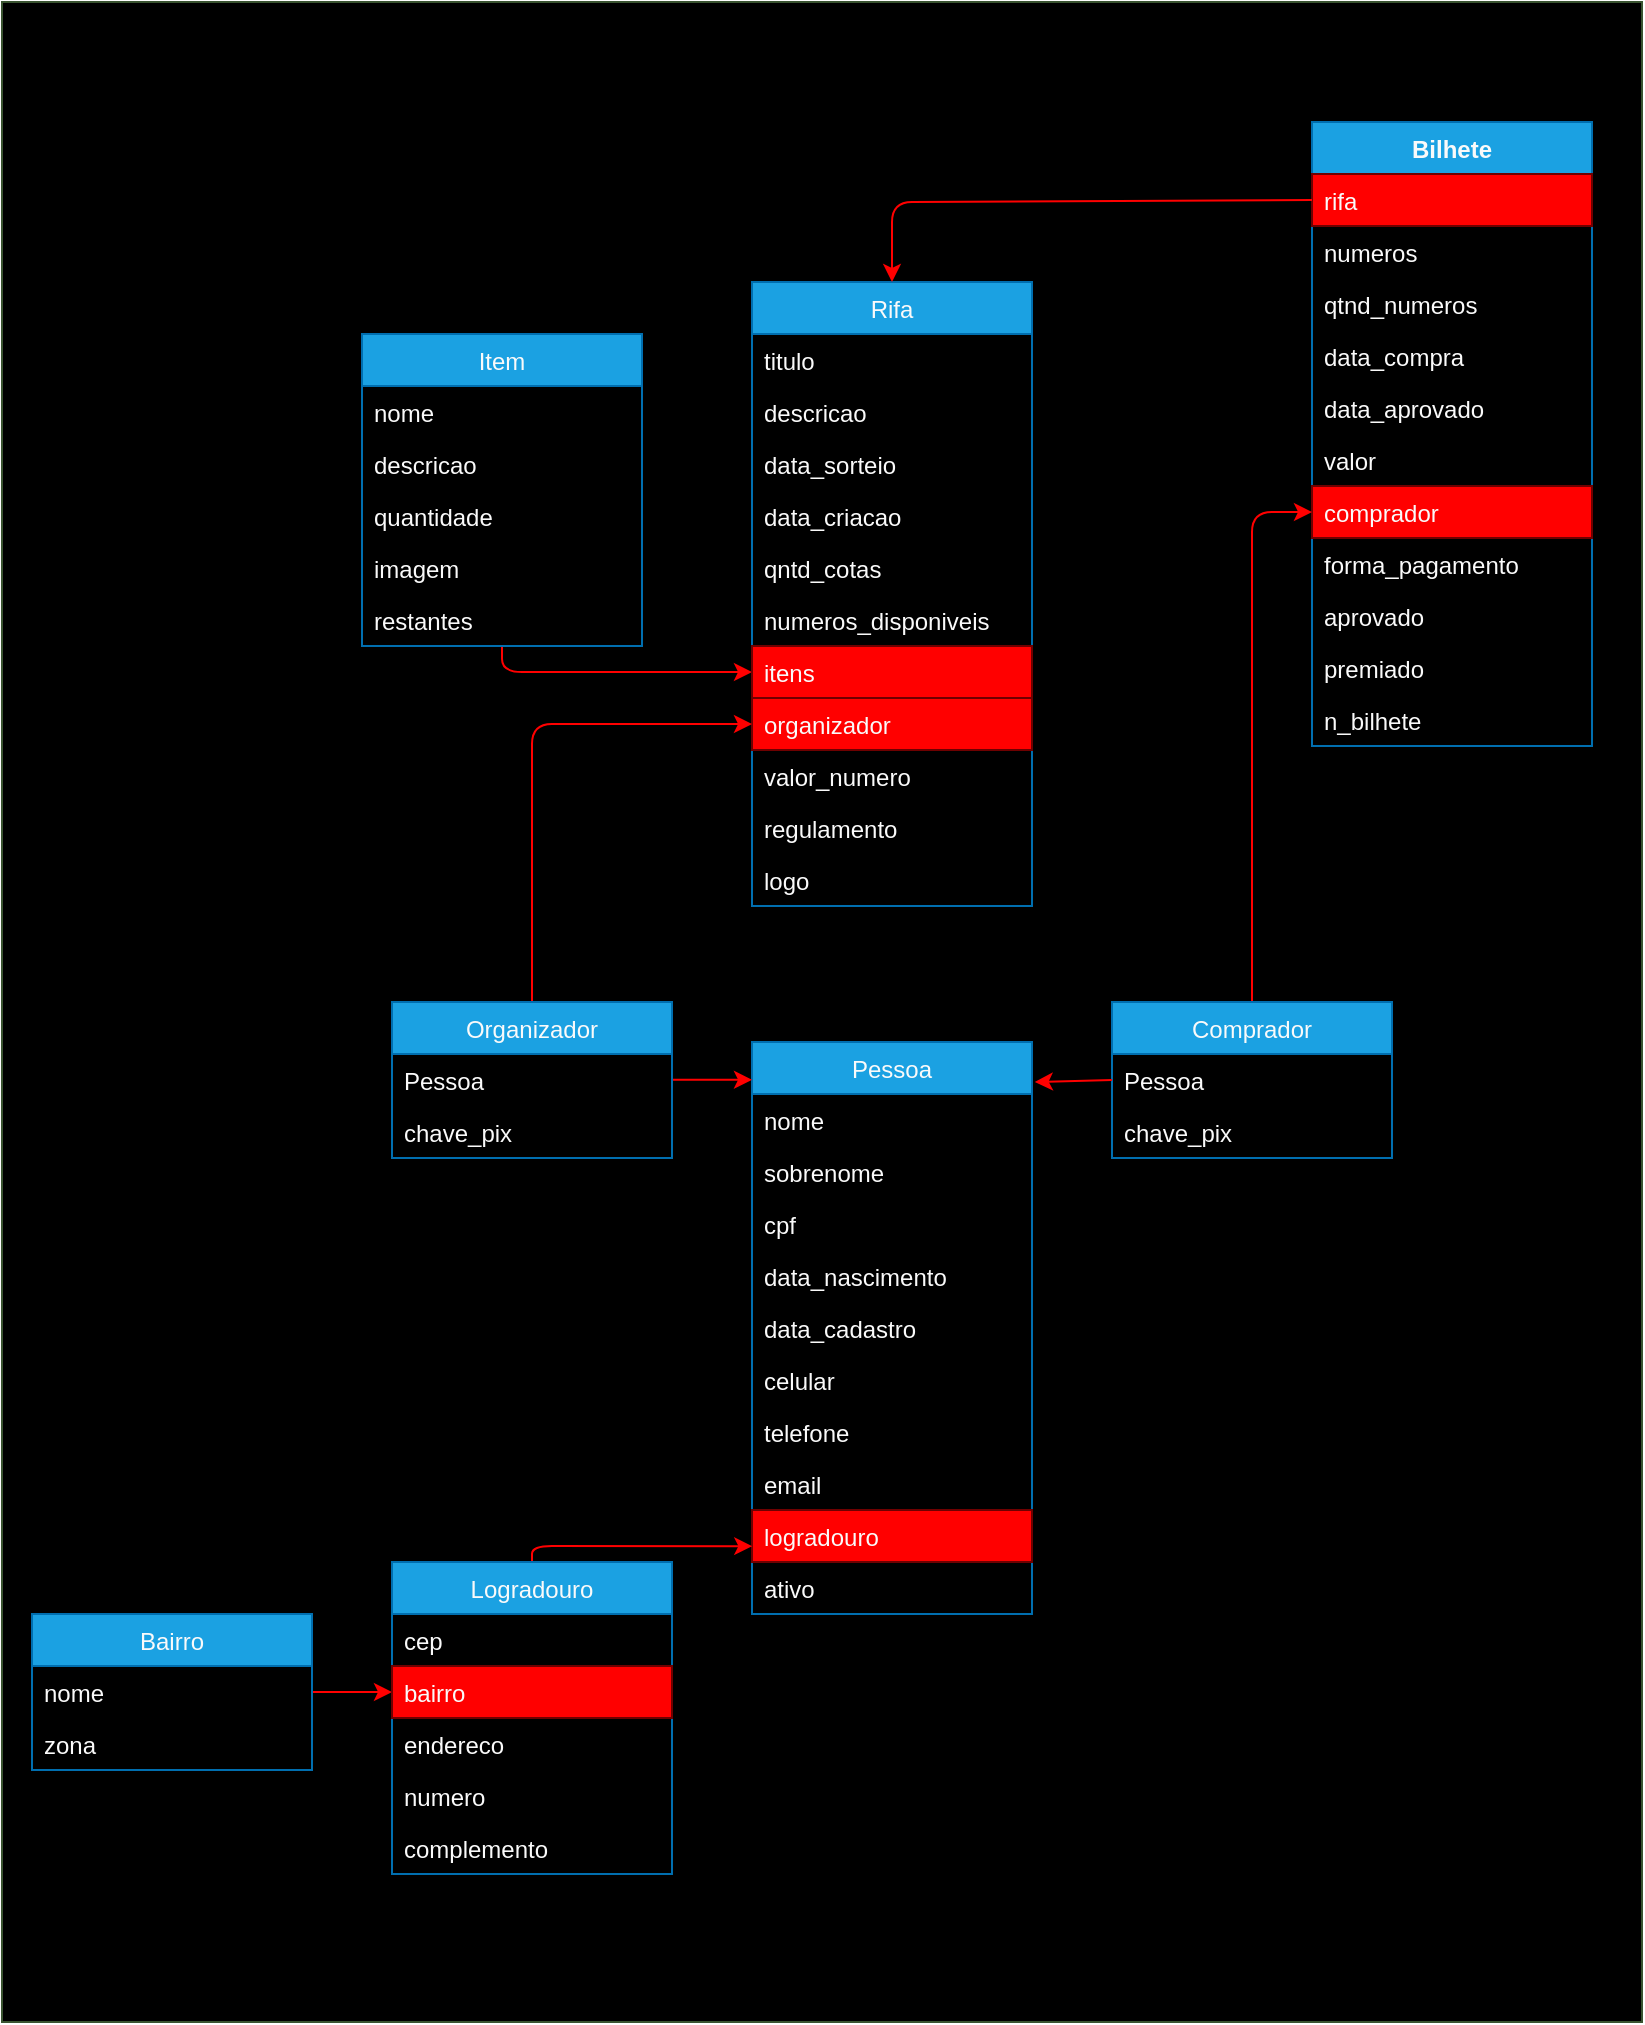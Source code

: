 <mxfile>
    <diagram id="74KUDokxRXdNBWnlfZZU" name="relacionamento_db">
        <mxGraphModel dx="1279" dy="617" grid="1" gridSize="10" guides="1" tooltips="1" connect="1" arrows="1" fold="1" page="1" pageScale="1" pageWidth="850" pageHeight="1100" math="0" shadow="0">
            <root>
                <mxCell id="0"/>
                <mxCell id="1" parent="0"/>
                <mxCell id="96" value="" style="rounded=0;whiteSpace=wrap;html=1;fillColor=#000000;fontColor=#ffffff;strokeColor=#3A5431;" parent="1" vertex="1">
                    <mxGeometry x="20" y="50" width="820" height="1010" as="geometry"/>
                </mxCell>
                <mxCell id="20" value="Bilhete" style="swimlane;fontStyle=1;childLayout=stackLayout;horizontal=1;startSize=26;fillColor=#1ba1e2;horizontalStack=0;resizeParent=1;resizeParentMax=0;resizeLast=0;collapsible=1;marginBottom=0;fontColor=#FAFAFA;strokeColor=#006EAF;" parent="1" vertex="1">
                    <mxGeometry x="675" y="110" width="140" height="312" as="geometry"/>
                </mxCell>
                <mxCell id="21" value="rifa" style="text;strokeColor=#6F0000;fillColor=#FF0000;align=left;verticalAlign=top;spacingLeft=4;spacingRight=4;overflow=hidden;rotatable=0;points=[[0,0.5],[1,0.5]];portConstraint=eastwest;fontColor=#FAFAFA;" parent="20" vertex="1">
                    <mxGeometry y="26" width="140" height="26" as="geometry"/>
                </mxCell>
                <mxCell id="22" value="numeros" style="text;strokeColor=none;fillColor=none;align=left;verticalAlign=top;spacingLeft=4;spacingRight=4;overflow=hidden;rotatable=0;points=[[0,0.5],[1,0.5]];portConstraint=eastwest;fontColor=#FAFAFA;" parent="20" vertex="1">
                    <mxGeometry y="52" width="140" height="26" as="geometry"/>
                </mxCell>
                <mxCell id="43" value="qtnd_numeros" style="text;strokeColor=none;fillColor=none;align=left;verticalAlign=top;spacingLeft=4;spacingRight=4;overflow=hidden;rotatable=0;points=[[0,0.5],[1,0.5]];portConstraint=eastwest;fontColor=#FAFAFA;" parent="20" vertex="1">
                    <mxGeometry y="78" width="140" height="26" as="geometry"/>
                </mxCell>
                <mxCell id="23" value="data_compra" style="text;strokeColor=none;fillColor=none;align=left;verticalAlign=top;spacingLeft=4;spacingRight=4;overflow=hidden;rotatable=0;points=[[0,0.5],[1,0.5]];portConstraint=eastwest;fontColor=#FAFAFA;" parent="20" vertex="1">
                    <mxGeometry y="104" width="140" height="26" as="geometry"/>
                </mxCell>
                <mxCell id="41" value="data_aprovado" style="text;strokeColor=none;fillColor=none;align=left;verticalAlign=top;spacingLeft=4;spacingRight=4;overflow=hidden;rotatable=0;points=[[0,0.5],[1,0.5]];portConstraint=eastwest;fontColor=#FAFAFA;" parent="20" vertex="1">
                    <mxGeometry y="130" width="140" height="26" as="geometry"/>
                </mxCell>
                <mxCell id="42" value="valor" style="text;strokeColor=none;fillColor=none;align=left;verticalAlign=top;spacingLeft=4;spacingRight=4;overflow=hidden;rotatable=0;points=[[0,0.5],[1,0.5]];portConstraint=eastwest;fontColor=#FAFAFA;" parent="20" vertex="1">
                    <mxGeometry y="156" width="140" height="26" as="geometry"/>
                </mxCell>
                <mxCell id="45" value="comprador" style="text;strokeColor=#6F0000;fillColor=#FF0000;align=left;verticalAlign=top;spacingLeft=4;spacingRight=4;overflow=hidden;rotatable=0;points=[[0,0.5],[1,0.5]];portConstraint=eastwest;fontColor=#FAFAFA;" parent="20" vertex="1">
                    <mxGeometry y="182" width="140" height="26" as="geometry"/>
                </mxCell>
                <mxCell id="46" value="forma_pagamento" style="text;strokeColor=none;fillColor=none;align=left;verticalAlign=top;spacingLeft=4;spacingRight=4;overflow=hidden;rotatable=0;points=[[0,0.5],[1,0.5]];portConstraint=eastwest;fontColor=#FAFAFA;" parent="20" vertex="1">
                    <mxGeometry y="208" width="140" height="26" as="geometry"/>
                </mxCell>
                <mxCell id="44" value="aprovado" style="text;strokeColor=none;fillColor=none;align=left;verticalAlign=top;spacingLeft=4;spacingRight=4;overflow=hidden;rotatable=0;points=[[0,0.5],[1,0.5]];portConstraint=eastwest;fontColor=#FAFAFA;" parent="20" vertex="1">
                    <mxGeometry y="234" width="140" height="26" as="geometry"/>
                </mxCell>
                <mxCell id="47" value="premiado" style="text;strokeColor=none;fillColor=none;align=left;verticalAlign=top;spacingLeft=4;spacingRight=4;overflow=hidden;rotatable=0;points=[[0,0.5],[1,0.5]];portConstraint=eastwest;fontColor=#FAFAFA;" parent="20" vertex="1">
                    <mxGeometry y="260" width="140" height="26" as="geometry"/>
                </mxCell>
                <mxCell id="48" value="n_bilhete" style="text;strokeColor=none;fillColor=none;align=left;verticalAlign=top;spacingLeft=4;spacingRight=4;overflow=hidden;rotatable=0;points=[[0,0.5],[1,0.5]];portConstraint=eastwest;fontColor=#FAFAFA;" parent="20" vertex="1">
                    <mxGeometry y="286" width="140" height="26" as="geometry"/>
                </mxCell>
                <mxCell id="91" style="edgeStyle=none;html=1;exitX=0.5;exitY=1;exitDx=0;exitDy=0;entryX=0;entryY=0.5;entryDx=0;entryDy=0;fillColor=#a20025;strokeColor=#FF0000;fontColor=#FAFAFA;" parent="1" source="24" target="35" edge="1">
                    <mxGeometry relative="1" as="geometry">
                        <Array as="points">
                            <mxPoint x="270" y="385"/>
                        </Array>
                    </mxGeometry>
                </mxCell>
                <mxCell id="24" value="Item" style="swimlane;fontStyle=0;childLayout=stackLayout;horizontal=1;startSize=26;fillColor=#1ba1e2;horizontalStack=0;resizeParent=1;resizeParentMax=0;resizeLast=0;collapsible=1;marginBottom=0;fontColor=#FAFAFA;strokeColor=#006EAF;" parent="1" vertex="1">
                    <mxGeometry x="200" y="216" width="140" height="156" as="geometry"/>
                </mxCell>
                <mxCell id="25" value="nome" style="text;strokeColor=none;fillColor=none;align=left;verticalAlign=top;spacingLeft=4;spacingRight=4;overflow=hidden;rotatable=0;points=[[0,0.5],[1,0.5]];portConstraint=eastwest;fontColor=#FAFAFA;" parent="24" vertex="1">
                    <mxGeometry y="26" width="140" height="26" as="geometry"/>
                </mxCell>
                <mxCell id="26" value="descricao" style="text;strokeColor=none;fillColor=none;align=left;verticalAlign=top;spacingLeft=4;spacingRight=4;overflow=hidden;rotatable=0;points=[[0,0.5],[1,0.5]];portConstraint=eastwest;fontColor=#FAFAFA;" parent="24" vertex="1">
                    <mxGeometry y="52" width="140" height="26" as="geometry"/>
                </mxCell>
                <mxCell id="27" value="quantidade" style="text;strokeColor=none;fillColor=none;align=left;verticalAlign=top;spacingLeft=4;spacingRight=4;overflow=hidden;rotatable=0;points=[[0,0.5],[1,0.5]];portConstraint=eastwest;fontColor=#FAFAFA;" parent="24" vertex="1">
                    <mxGeometry y="78" width="140" height="26" as="geometry"/>
                </mxCell>
                <mxCell id="49" value="imagem" style="text;strokeColor=none;fillColor=none;align=left;verticalAlign=top;spacingLeft=4;spacingRight=4;overflow=hidden;rotatable=0;points=[[0,0.5],[1,0.5]];portConstraint=eastwest;fontColor=#FAFAFA;" parent="24" vertex="1">
                    <mxGeometry y="104" width="140" height="26" as="geometry"/>
                </mxCell>
                <mxCell id="50" value="restantes" style="text;strokeColor=none;fillColor=none;align=left;verticalAlign=top;spacingLeft=4;spacingRight=4;overflow=hidden;rotatable=0;points=[[0,0.5],[1,0.5]];portConstraint=eastwest;fontColor=#FAFAFA;" parent="24" vertex="1">
                    <mxGeometry y="130" width="140" height="26" as="geometry"/>
                </mxCell>
                <mxCell id="28" value="Rifa" style="swimlane;fontStyle=0;childLayout=stackLayout;horizontal=1;startSize=26;fillColor=#1ba1e2;horizontalStack=0;resizeParent=1;resizeParentMax=0;resizeLast=0;collapsible=1;marginBottom=0;fontColor=#FAFAFA;strokeColor=#006EAF;" parent="1" vertex="1">
                    <mxGeometry x="395" y="190" width="140" height="312" as="geometry"/>
                </mxCell>
                <mxCell id="30" value="titulo" style="text;strokeColor=none;fillColor=none;align=left;verticalAlign=top;spacingLeft=4;spacingRight=4;overflow=hidden;rotatable=0;points=[[0,0.5],[1,0.5]];portConstraint=eastwest;fontColor=#FAFAFA;" parent="28" vertex="1">
                    <mxGeometry y="26" width="140" height="26" as="geometry"/>
                </mxCell>
                <mxCell id="29" value="descricao" style="text;strokeColor=none;fillColor=none;align=left;verticalAlign=top;spacingLeft=4;spacingRight=4;overflow=hidden;rotatable=0;points=[[0,0.5],[1,0.5]];portConstraint=eastwest;fontColor=#FAFAFA;" parent="28" vertex="1">
                    <mxGeometry y="52" width="140" height="26" as="geometry"/>
                </mxCell>
                <mxCell id="32" value="data_sorteio" style="text;strokeColor=none;fillColor=none;align=left;verticalAlign=top;spacingLeft=4;spacingRight=4;overflow=hidden;rotatable=0;points=[[0,0.5],[1,0.5]];portConstraint=eastwest;fontColor=#FAFAFA;" parent="28" vertex="1">
                    <mxGeometry y="78" width="140" height="26" as="geometry"/>
                </mxCell>
                <mxCell id="31" value="data_criacao" style="text;strokeColor=none;fillColor=none;align=left;verticalAlign=top;spacingLeft=4;spacingRight=4;overflow=hidden;rotatable=0;points=[[0,0.5],[1,0.5]];portConstraint=eastwest;fontColor=#FAFAFA;" parent="28" vertex="1">
                    <mxGeometry y="104" width="140" height="26" as="geometry"/>
                </mxCell>
                <mxCell id="33" value="qntd_cotas" style="text;strokeColor=none;fillColor=none;align=left;verticalAlign=top;spacingLeft=4;spacingRight=4;overflow=hidden;rotatable=0;points=[[0,0.5],[1,0.5]];portConstraint=eastwest;fontColor=#FAFAFA;" parent="28" vertex="1">
                    <mxGeometry y="130" width="140" height="26" as="geometry"/>
                </mxCell>
                <mxCell id="38" value="numeros_disponiveis" style="text;strokeColor=none;fillColor=none;align=left;verticalAlign=top;spacingLeft=4;spacingRight=4;overflow=hidden;rotatable=0;points=[[0,0.5],[1,0.5]];portConstraint=eastwest;fontColor=#FAFAFA;" parent="28" vertex="1">
                    <mxGeometry y="156" width="140" height="26" as="geometry"/>
                </mxCell>
                <mxCell id="35" value="itens" style="text;strokeColor=#6F0000;fillColor=#FF0000;align=left;verticalAlign=top;spacingLeft=4;spacingRight=4;overflow=hidden;rotatable=0;points=[[0,0.5],[1,0.5]];portConstraint=eastwest;fontColor=#FAFAFA;" parent="28" vertex="1">
                    <mxGeometry y="182" width="140" height="26" as="geometry"/>
                </mxCell>
                <mxCell id="34" value="organizador" style="text;strokeColor=#6F0000;fillColor=#FF0000;align=left;verticalAlign=top;spacingLeft=4;spacingRight=4;overflow=hidden;rotatable=0;points=[[0,0.5],[1,0.5]];portConstraint=eastwest;fontColor=#FAFAFA;" parent="28" vertex="1">
                    <mxGeometry y="208" width="140" height="26" as="geometry"/>
                </mxCell>
                <mxCell id="36" value="valor_numero" style="text;strokeColor=none;fillColor=none;align=left;verticalAlign=top;spacingLeft=4;spacingRight=4;overflow=hidden;rotatable=0;points=[[0,0.5],[1,0.5]];portConstraint=eastwest;fontColor=#FAFAFA;" parent="28" vertex="1">
                    <mxGeometry y="234" width="140" height="26" as="geometry"/>
                </mxCell>
                <mxCell id="39" value="regulamento" style="text;strokeColor=none;fillColor=none;align=left;verticalAlign=top;spacingLeft=4;spacingRight=4;overflow=hidden;rotatable=0;points=[[0,0.5],[1,0.5]];portConstraint=eastwest;fontColor=#FAFAFA;" parent="28" vertex="1">
                    <mxGeometry y="260" width="140" height="26" as="geometry"/>
                </mxCell>
                <mxCell id="40" value="logo" style="text;strokeColor=none;fillColor=none;align=left;verticalAlign=top;spacingLeft=4;spacingRight=4;overflow=hidden;rotatable=0;points=[[0,0.5],[1,0.5]];portConstraint=eastwest;fontColor=#FAFAFA;" parent="28" vertex="1">
                    <mxGeometry y="286" width="140" height="26" as="geometry"/>
                </mxCell>
                <mxCell id="51" value="Pessoa" style="swimlane;fontStyle=0;childLayout=stackLayout;horizontal=1;startSize=26;fillColor=#1ba1e2;horizontalStack=0;resizeParent=1;resizeParentMax=0;resizeLast=0;collapsible=1;marginBottom=0;fontColor=#FAFAFA;strokeColor=#006EAF;" parent="1" vertex="1">
                    <mxGeometry x="395" y="570" width="140" height="286" as="geometry"/>
                </mxCell>
                <mxCell id="52" value="nome" style="text;strokeColor=none;fillColor=none;align=left;verticalAlign=top;spacingLeft=4;spacingRight=4;overflow=hidden;rotatable=0;points=[[0,0.5],[1,0.5]];portConstraint=eastwest;fontColor=#FAFAFA;" parent="51" vertex="1">
                    <mxGeometry y="26" width="140" height="26" as="geometry"/>
                </mxCell>
                <mxCell id="53" value="sobrenome" style="text;strokeColor=none;fillColor=none;align=left;verticalAlign=top;spacingLeft=4;spacingRight=4;overflow=hidden;rotatable=0;points=[[0,0.5],[1,0.5]];portConstraint=eastwest;fontColor=#FAFAFA;" parent="51" vertex="1">
                    <mxGeometry y="52" width="140" height="26" as="geometry"/>
                </mxCell>
                <mxCell id="54" value="cpf" style="text;strokeColor=none;fillColor=none;align=left;verticalAlign=top;spacingLeft=4;spacingRight=4;overflow=hidden;rotatable=0;points=[[0,0.5],[1,0.5]];portConstraint=eastwest;fontColor=#FAFAFA;" parent="51" vertex="1">
                    <mxGeometry y="78" width="140" height="26" as="geometry"/>
                </mxCell>
                <mxCell id="55" value="data_nascimento" style="text;strokeColor=none;fillColor=none;align=left;verticalAlign=top;spacingLeft=4;spacingRight=4;overflow=hidden;rotatable=0;points=[[0,0.5],[1,0.5]];portConstraint=eastwest;fontColor=#FAFAFA;" parent="51" vertex="1">
                    <mxGeometry y="104" width="140" height="26" as="geometry"/>
                </mxCell>
                <mxCell id="56" value="data_cadastro" style="text;strokeColor=none;fillColor=none;align=left;verticalAlign=top;spacingLeft=4;spacingRight=4;overflow=hidden;rotatable=0;points=[[0,0.5],[1,0.5]];portConstraint=eastwest;fontColor=#FAFAFA;" parent="51" vertex="1">
                    <mxGeometry y="130" width="140" height="26" as="geometry"/>
                </mxCell>
                <mxCell id="57" value="celular" style="text;strokeColor=none;fillColor=none;align=left;verticalAlign=top;spacingLeft=4;spacingRight=4;overflow=hidden;rotatable=0;points=[[0,0.5],[1,0.5]];portConstraint=eastwest;fontColor=#FAFAFA;" parent="51" vertex="1">
                    <mxGeometry y="156" width="140" height="26" as="geometry"/>
                </mxCell>
                <mxCell id="58" value="telefone" style="text;strokeColor=none;fillColor=none;align=left;verticalAlign=top;spacingLeft=4;spacingRight=4;overflow=hidden;rotatable=0;points=[[0,0.5],[1,0.5]];portConstraint=eastwest;fontColor=#FAFAFA;" parent="51" vertex="1">
                    <mxGeometry y="182" width="140" height="26" as="geometry"/>
                </mxCell>
                <mxCell id="59" value="email" style="text;strokeColor=none;fillColor=none;align=left;verticalAlign=top;spacingLeft=4;spacingRight=4;overflow=hidden;rotatable=0;points=[[0,0.5],[1,0.5]];portConstraint=eastwest;fontColor=#FAFAFA;" parent="51" vertex="1">
                    <mxGeometry y="208" width="140" height="26" as="geometry"/>
                </mxCell>
                <mxCell id="60" value="logradouro" style="text;strokeColor=#6F0000;fillColor=#FF0000;align=left;verticalAlign=top;spacingLeft=4;spacingRight=4;overflow=hidden;rotatable=0;points=[[0,0.5],[1,0.5]];portConstraint=eastwest;fontColor=#FAFAFA;" parent="51" vertex="1">
                    <mxGeometry y="234" width="140" height="26" as="geometry"/>
                </mxCell>
                <mxCell id="61" value="ativo" style="text;strokeColor=none;fillColor=none;align=left;verticalAlign=top;spacingLeft=4;spacingRight=4;overflow=hidden;rotatable=0;points=[[0,0.5],[1,0.5]];portConstraint=eastwest;fontColor=#FAFAFA;" parent="51" vertex="1">
                    <mxGeometry y="260" width="140" height="26" as="geometry"/>
                </mxCell>
                <mxCell id="75" style="edgeStyle=none;html=1;entryX=0;entryY=0.5;entryDx=0;entryDy=0;fillColor=#a20025;strokeColor=#FF0000;fontColor=#FAFAFA;" parent="1" source="63" target="70" edge="1">
                    <mxGeometry relative="1" as="geometry"/>
                </mxCell>
                <mxCell id="63" value="Bairro" style="swimlane;fontStyle=0;childLayout=stackLayout;horizontal=1;startSize=26;fillColor=#1ba1e2;horizontalStack=0;resizeParent=1;resizeParentMax=0;resizeLast=0;collapsible=1;marginBottom=0;fontColor=#FAFAFA;strokeColor=#006EAF;" parent="1" vertex="1">
                    <mxGeometry x="35" y="856" width="140" height="78" as="geometry"/>
                </mxCell>
                <mxCell id="64" value="nome" style="text;strokeColor=none;fillColor=none;align=left;verticalAlign=top;spacingLeft=4;spacingRight=4;overflow=hidden;rotatable=0;points=[[0,0.5],[1,0.5]];portConstraint=eastwest;fontColor=#FAFAFA;" parent="63" vertex="1">
                    <mxGeometry y="26" width="140" height="26" as="geometry"/>
                </mxCell>
                <mxCell id="65" value="zona" style="text;strokeColor=none;fillColor=none;align=left;verticalAlign=top;spacingLeft=4;spacingRight=4;overflow=hidden;rotatable=0;points=[[0,0.5],[1,0.5]];portConstraint=eastwest;fontColor=#FAFAFA;" parent="63" vertex="1">
                    <mxGeometry y="52" width="140" height="26" as="geometry"/>
                </mxCell>
                <mxCell id="76" style="edgeStyle=none;html=1;exitX=0.5;exitY=0;exitDx=0;exitDy=0;entryX=0.001;entryY=0.695;entryDx=0;entryDy=0;entryPerimeter=0;fillColor=#a20025;strokeColor=#FF0000;fontColor=#FAFAFA;" parent="1" source="69" target="60" edge="1">
                    <mxGeometry relative="1" as="geometry">
                        <Array as="points">
                            <mxPoint x="285" y="822"/>
                        </Array>
                    </mxGeometry>
                </mxCell>
                <mxCell id="69" value="Logradouro" style="swimlane;fontStyle=0;childLayout=stackLayout;horizontal=1;startSize=26;fillColor=#1ba1e2;horizontalStack=0;resizeParent=1;resizeParentMax=0;resizeLast=0;collapsible=1;marginBottom=0;strokeColor=#006EAF;fontColor=#FAFAFA;" parent="1" vertex="1">
                    <mxGeometry x="215" y="830" width="140" height="156" as="geometry"/>
                </mxCell>
                <mxCell id="72" value="cep" style="text;strokeColor=none;fillColor=none;align=left;verticalAlign=top;spacingLeft=4;spacingRight=4;overflow=hidden;rotatable=0;points=[[0,0.5],[1,0.5]];portConstraint=eastwest;fontColor=#FAFAFA;" parent="69" vertex="1">
                    <mxGeometry y="26" width="140" height="26" as="geometry"/>
                </mxCell>
                <mxCell id="70" value="bairro" style="text;strokeColor=#6F0000;fillColor=#FF0000;align=left;verticalAlign=top;spacingLeft=4;spacingRight=4;overflow=hidden;rotatable=0;points=[[0,0.5],[1,0.5]];portConstraint=eastwest;fontColor=#FAFAFA;" parent="69" vertex="1">
                    <mxGeometry y="52" width="140" height="26" as="geometry"/>
                </mxCell>
                <mxCell id="71" value="endereco" style="text;strokeColor=none;fillColor=none;align=left;verticalAlign=top;spacingLeft=4;spacingRight=4;overflow=hidden;rotatable=0;points=[[0,0.5],[1,0.5]];portConstraint=eastwest;fontColor=#FAFAFA;" parent="69" vertex="1">
                    <mxGeometry y="78" width="140" height="26" as="geometry"/>
                </mxCell>
                <mxCell id="73" value="numero" style="text;strokeColor=none;fillColor=none;align=left;verticalAlign=top;spacingLeft=4;spacingRight=4;overflow=hidden;rotatable=0;points=[[0,0.5],[1,0.5]];portConstraint=eastwest;fontColor=#FAFAFA;" parent="69" vertex="1">
                    <mxGeometry y="104" width="140" height="26" as="geometry"/>
                </mxCell>
                <mxCell id="74" value="complemento" style="text;strokeColor=none;fillColor=none;align=left;verticalAlign=top;spacingLeft=4;spacingRight=4;overflow=hidden;rotatable=0;points=[[0,0.5],[1,0.5]];portConstraint=eastwest;fontColor=#FAFAFA;" parent="69" vertex="1">
                    <mxGeometry y="130" width="140" height="26" as="geometry"/>
                </mxCell>
                <mxCell id="93" style="edgeStyle=none;html=1;exitX=0.5;exitY=0;exitDx=0;exitDy=0;entryX=0;entryY=0.5;entryDx=0;entryDy=0;fillColor=#a20025;strokeColor=#FF0000;fontColor=#FAFAFA;" parent="1" source="77" target="45" edge="1">
                    <mxGeometry relative="1" as="geometry">
                        <Array as="points">
                            <mxPoint x="645" y="305"/>
                        </Array>
                    </mxGeometry>
                </mxCell>
                <mxCell id="77" value="Comprador" style="swimlane;fontStyle=0;childLayout=stackLayout;horizontal=1;startSize=26;fillColor=#1ba1e2;horizontalStack=0;resizeParent=1;resizeParentMax=0;resizeLast=0;collapsible=1;marginBottom=0;fontColor=#FAFAFA;strokeColor=#006EAF;" parent="1" vertex="1">
                    <mxGeometry x="575" y="550" width="140" height="78" as="geometry"/>
                </mxCell>
                <mxCell id="78" value="Pessoa" style="text;strokeColor=none;fillColor=none;align=left;verticalAlign=top;spacingLeft=4;spacingRight=4;overflow=hidden;rotatable=0;points=[[0,0.5],[1,0.5]];portConstraint=eastwest;fontColor=#FAFAFA;" parent="77" vertex="1">
                    <mxGeometry y="26" width="140" height="26" as="geometry"/>
                </mxCell>
                <mxCell id="79" value="chave_pix" style="text;strokeColor=none;fillColor=none;align=left;verticalAlign=top;spacingLeft=4;spacingRight=4;overflow=hidden;rotatable=0;points=[[0,0.5],[1,0.5]];portConstraint=eastwest;fontColor=#FAFAFA;" parent="77" vertex="1">
                    <mxGeometry y="52" width="140" height="26" as="geometry"/>
                </mxCell>
                <mxCell id="87" style="edgeStyle=none;html=1;entryX=0;entryY=0.066;entryDx=0;entryDy=0;entryPerimeter=0;fillColor=#a20025;strokeColor=#FF0000;fontColor=#FAFAFA;" parent="1" source="80" target="51" edge="1">
                    <mxGeometry relative="1" as="geometry"/>
                </mxCell>
                <mxCell id="90" style="edgeStyle=none;html=1;exitX=0.5;exitY=0;exitDx=0;exitDy=0;entryX=0;entryY=0.5;entryDx=0;entryDy=0;fillColor=#a20025;strokeColor=#FF0000;fontColor=#FAFAFA;" parent="1" source="80" target="34" edge="1">
                    <mxGeometry relative="1" as="geometry">
                        <Array as="points">
                            <mxPoint x="285" y="411"/>
                        </Array>
                    </mxGeometry>
                </mxCell>
                <mxCell id="80" value="Organizador" style="swimlane;fontStyle=0;childLayout=stackLayout;horizontal=1;startSize=26;fillColor=#1ba1e2;horizontalStack=0;resizeParent=1;resizeParentMax=0;resizeLast=0;collapsible=1;marginBottom=0;fontColor=#FAFAFA;strokeColor=#006EAF;" parent="1" vertex="1">
                    <mxGeometry x="215" y="550" width="140" height="78" as="geometry"/>
                </mxCell>
                <mxCell id="81" value="Pessoa" style="text;strokeColor=none;fillColor=none;align=left;verticalAlign=top;spacingLeft=4;spacingRight=4;overflow=hidden;rotatable=0;points=[[0,0.5],[1,0.5]];portConstraint=eastwest;fontColor=#FAFAFA;" parent="80" vertex="1">
                    <mxGeometry y="26" width="140" height="26" as="geometry"/>
                </mxCell>
                <mxCell id="82" value="chave_pix" style="text;strokeColor=none;fillColor=none;align=left;verticalAlign=top;spacingLeft=4;spacingRight=4;overflow=hidden;rotatable=0;points=[[0,0.5],[1,0.5]];portConstraint=eastwest;fontColor=#FAFAFA;" parent="80" vertex="1">
                    <mxGeometry y="52" width="140" height="26" as="geometry"/>
                </mxCell>
                <mxCell id="92" style="edgeStyle=none;html=1;exitX=0;exitY=0.5;exitDx=0;exitDy=0;entryX=0.5;entryY=0;entryDx=0;entryDy=0;fillColor=#a20025;strokeColor=#FF0000;fontColor=#FAFAFA;" parent="1" source="21" target="28" edge="1">
                    <mxGeometry relative="1" as="geometry">
                        <Array as="points">
                            <mxPoint x="465" y="150"/>
                        </Array>
                    </mxGeometry>
                </mxCell>
                <mxCell id="94" style="edgeStyle=none;html=1;exitX=0;exitY=0.5;exitDx=0;exitDy=0;entryX=1.01;entryY=0.07;entryDx=0;entryDy=0;entryPerimeter=0;fillColor=#a20025;strokeColor=#FF0000;fontColor=#FAFAFA;" parent="1" source="78" target="51" edge="1">
                    <mxGeometry relative="1" as="geometry"/>
                </mxCell>
            </root>
        </mxGraphModel>
    </diagram>
    <diagram id="L1arvHy8pMVtURnHSGCc" name="caso_de_uso">
        <mxGraphModel dx="1405" dy="851" grid="1" gridSize="10" guides="1" tooltips="1" connect="1" arrows="1" fold="1" page="1" pageScale="1" pageWidth="850" pageHeight="1100" math="0" shadow="0">
            <root>
                <mxCell id="imxi-GPrvN9rLPtUSFKg-0"/>
                <mxCell id="imxi-GPrvN9rLPtUSFKg-1" parent="imxi-GPrvN9rLPtUSFKg-0"/>
            </root>
        </mxGraphModel>
    </diagram>
</mxfile>